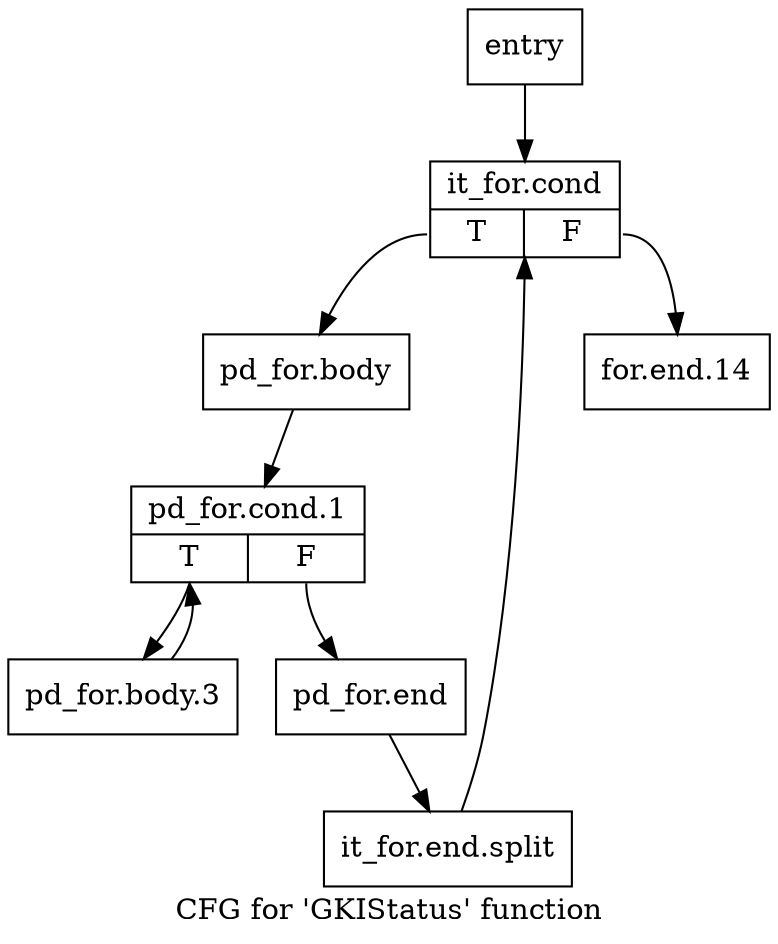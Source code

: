 digraph "CFG for 'GKIStatus' function" {
	label="CFG for 'GKIStatus' function";

	Node0x2c45400 [shape=record,label="{entry}"];
	Node0x2c45400 -> Node0x2c45450;
	Node0x2c45450 [shape=record,label="{it_for.cond|{<s0>T|<s1>F}}"];
	Node0x2c45450:s0 -> Node0x2c454a0;
	Node0x2c45450:s1 -> Node0x2c455e0;
	Node0x2c454a0 [shape=record,label="{pd_for.body}"];
	Node0x2c454a0 -> Node0x2c454f0;
	Node0x2c454f0 [shape=record,label="{pd_for.cond.1|{<s0>T|<s1>F}}"];
	Node0x2c454f0:s0 -> Node0x2c45540;
	Node0x2c454f0:s1 -> Node0x2c45590;
	Node0x2c45540 [shape=record,label="{pd_for.body.3}"];
	Node0x2c45540 -> Node0x2c454f0;
	Node0x2c45590 [shape=record,label="{pd_for.end}"];
	Node0x2c45590 -> Node0x36afd70;
	Node0x36afd70 [shape=record,label="{it_for.end.split}"];
	Node0x36afd70 -> Node0x2c45450;
	Node0x2c455e0 [shape=record,label="{for.end.14}"];
}
